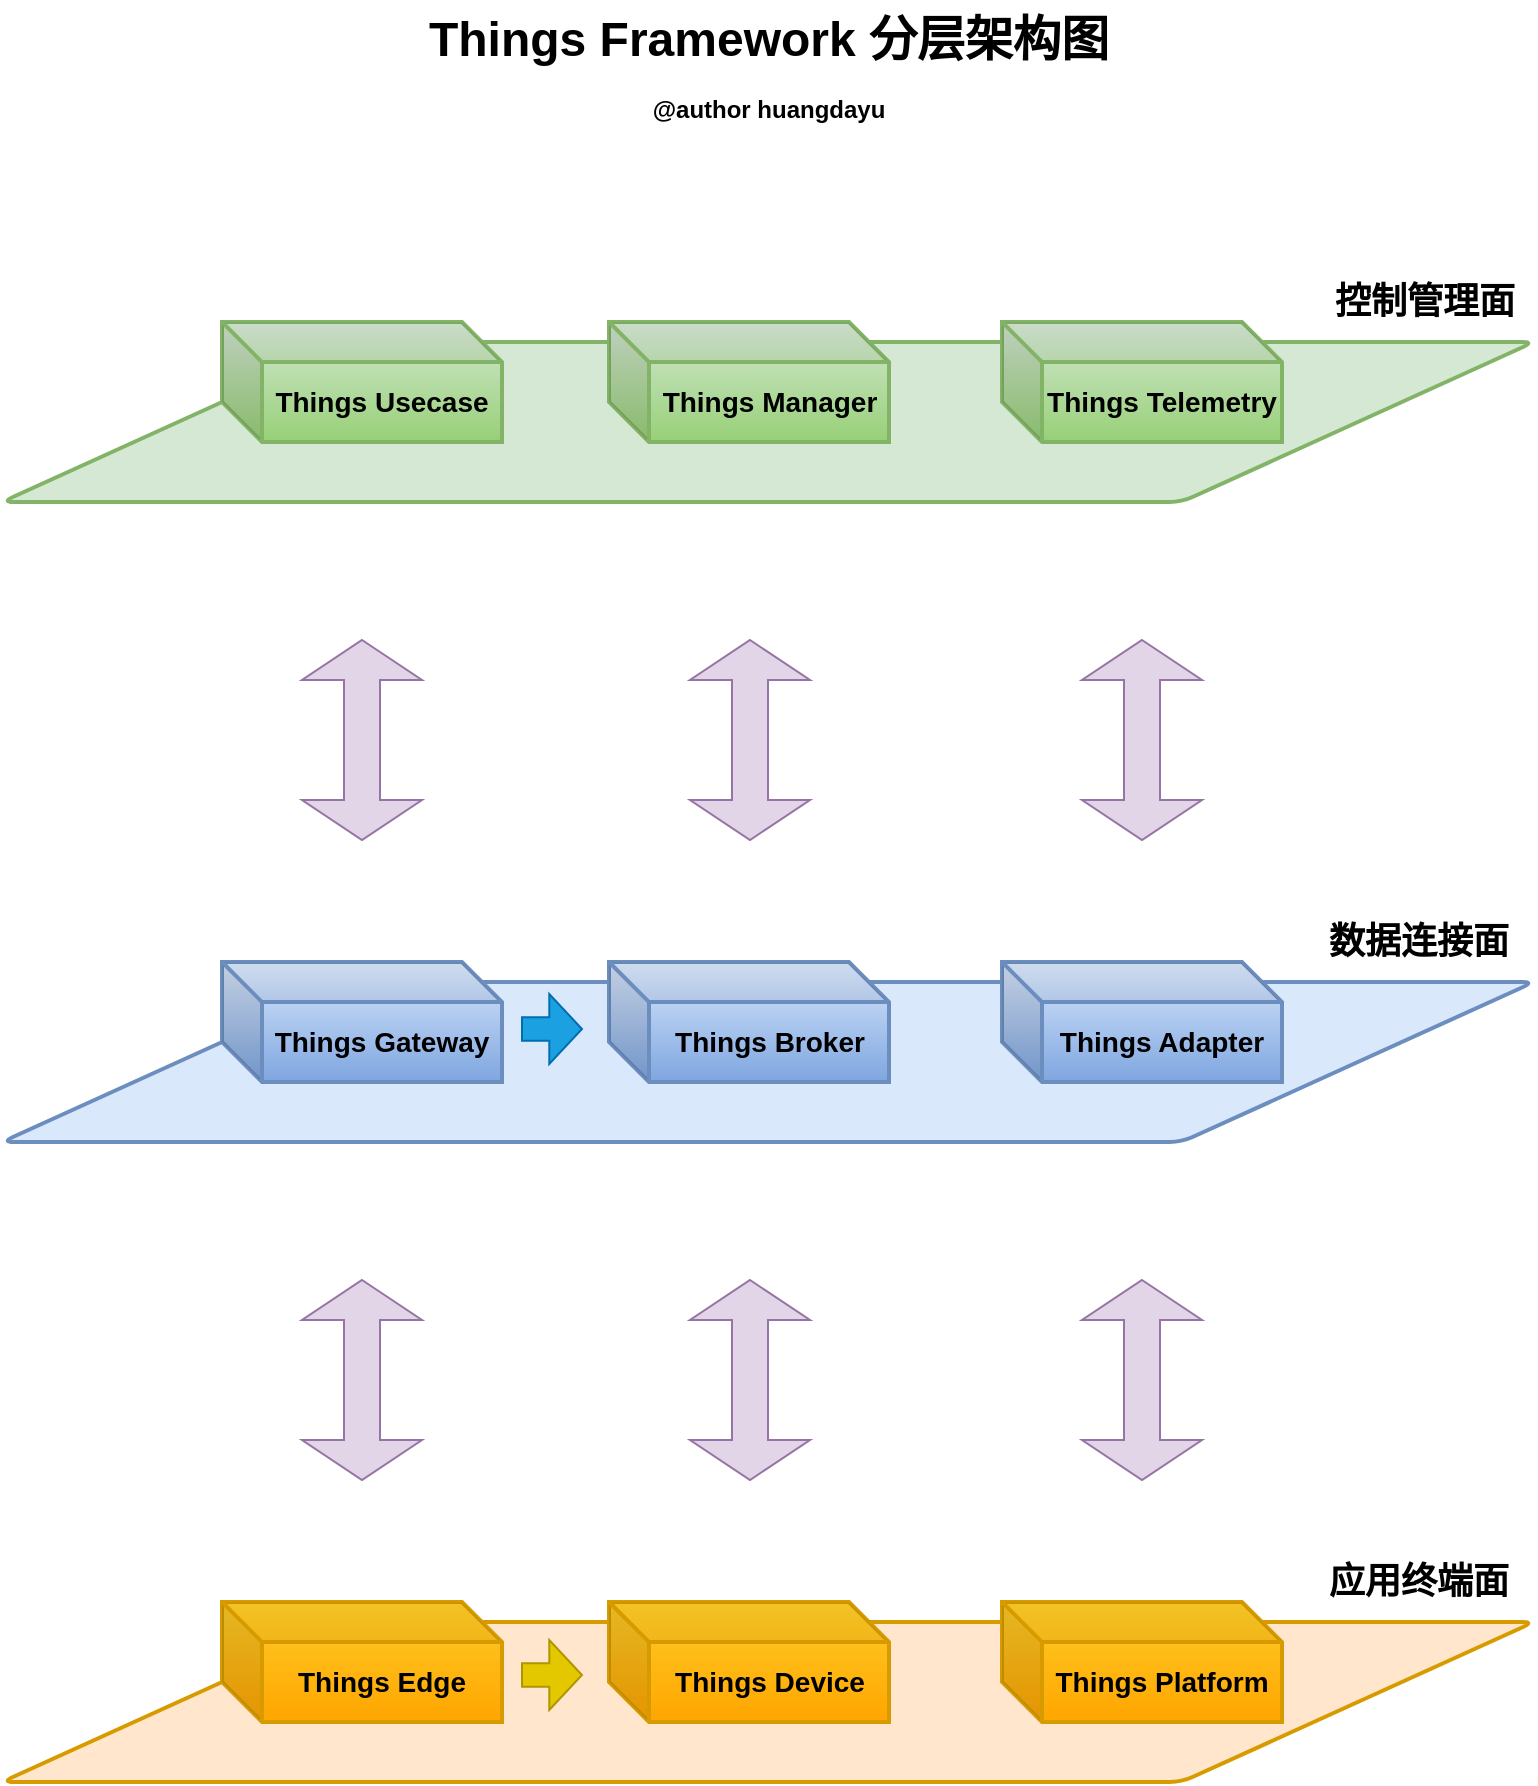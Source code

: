 <mxfile version="24.7.17">
  <diagram name="第 1 页" id="jrrplti-qMfVl9oB4htV">
    <mxGraphModel dx="880" dy="532" grid="1" gridSize="10" guides="1" tooltips="1" connect="1" arrows="1" fold="1" page="1" pageScale="1" pageWidth="827" pageHeight="1169" math="0" shadow="0">
      <root>
        <mxCell id="0" />
        <mxCell id="1" parent="0" />
        <mxCell id="Cz4WvXF1x-Y8xc-7SXyN-2" value="" style="shape=parallelogram;html=1;strokeWidth=2;perimeter=parallelogramPerimeter;whiteSpace=wrap;rounded=1;arcSize=12;size=0.23;direction=west;fillColor=#dae8fc;strokeColor=#6c8ebf;" parent="1" vertex="1">
          <mxGeometry x="40" y="561" width="766" height="80" as="geometry" />
        </mxCell>
        <mxCell id="Cz4WvXF1x-Y8xc-7SXyN-3" value="&lt;b&gt;&lt;font style=&quot;font-size: 18px;&quot;&gt;数据连接面&lt;/font&gt;&lt;/b&gt;" style="text;html=1;align=center;verticalAlign=middle;resizable=0;points=[];autosize=1;strokeColor=none;fillColor=none;" parent="1" vertex="1">
          <mxGeometry x="693" y="521" width="110" height="40" as="geometry" />
        </mxCell>
        <mxCell id="Cz4WvXF1x-Y8xc-7SXyN-9" value="&lt;b&gt;&lt;font style=&quot;font-size: 14px;&quot;&gt;Things Gateway&lt;/font&gt;&lt;/b&gt;" style="shape=cube;whiteSpace=wrap;html=1;boundedLbl=1;backgroundOutline=1;darkOpacity=0.05;darkOpacity2=0.1;strokeWidth=2;fillColor=#dae8fc;gradientColor=#7ea6e0;strokeColor=#6c8ebf;" parent="1" vertex="1">
          <mxGeometry x="150" y="551" width="140" height="60" as="geometry" />
        </mxCell>
        <mxCell id="Cz4WvXF1x-Y8xc-7SXyN-11" value="&lt;b&gt;&lt;font style=&quot;font-size: 14px;&quot;&gt;Things&amp;nbsp;&lt;/font&gt;&lt;/b&gt;&lt;b&gt;&lt;font style=&quot;font-size: 14px;&quot;&gt;Broker&lt;/font&gt;&lt;/b&gt;" style="shape=cube;whiteSpace=wrap;html=1;boundedLbl=1;backgroundOutline=1;darkOpacity=0.05;darkOpacity2=0.1;strokeWidth=2;fillColor=#dae8fc;gradientColor=#7ea6e0;strokeColor=#6c8ebf;" parent="1" vertex="1">
          <mxGeometry x="343.5" y="551" width="140" height="60" as="geometry" />
        </mxCell>
        <mxCell id="Cz4WvXF1x-Y8xc-7SXyN-12" value="&lt;b&gt;&lt;font style=&quot;font-size: 14px;&quot;&gt;Things Adapter&lt;/font&gt;&lt;/b&gt;" style="shape=cube;whiteSpace=wrap;html=1;boundedLbl=1;backgroundOutline=1;darkOpacity=0.05;darkOpacity2=0.1;strokeWidth=2;fillColor=#dae8fc;gradientColor=#7ea6e0;strokeColor=#6c8ebf;" parent="1" vertex="1">
          <mxGeometry x="540" y="551" width="140" height="60" as="geometry" />
        </mxCell>
        <mxCell id="Cz4WvXF1x-Y8xc-7SXyN-14" value="" style="shape=parallelogram;html=1;strokeWidth=2;perimeter=parallelogramPerimeter;whiteSpace=wrap;rounded=1;arcSize=12;size=0.23;direction=west;fillColor=#d5e8d4;strokeColor=#82b366;" parent="1" vertex="1">
          <mxGeometry x="40" y="241" width="766" height="80" as="geometry" />
        </mxCell>
        <mxCell id="Cz4WvXF1x-Y8xc-7SXyN-15" value="&lt;span style=&quot;font-size: 18px;&quot;&gt;&lt;b&gt;控制管理面&lt;/b&gt;&lt;/span&gt;" style="text;html=1;align=center;verticalAlign=middle;resizable=0;points=[];autosize=1;strokeColor=none;fillColor=none;" parent="1" vertex="1">
          <mxGeometry x="696" y="201" width="110" height="40" as="geometry" />
        </mxCell>
        <mxCell id="Cz4WvXF1x-Y8xc-7SXyN-16" value="&lt;b&gt;&lt;font style=&quot;font-size: 14px;&quot;&gt;Things Usecase&lt;/font&gt;&lt;/b&gt;" style="shape=cube;whiteSpace=wrap;html=1;boundedLbl=1;backgroundOutline=1;darkOpacity=0.05;darkOpacity2=0.1;strokeWidth=2;fillColor=#d5e8d4;gradientColor=#97d077;strokeColor=#82b366;" parent="1" vertex="1">
          <mxGeometry x="150" y="231" width="140" height="60" as="geometry" />
        </mxCell>
        <mxCell id="Cz4WvXF1x-Y8xc-7SXyN-17" value="&lt;b&gt;&lt;font style=&quot;font-size: 14px;&quot;&gt;Things Manager&lt;/font&gt;&lt;/b&gt;" style="shape=cube;whiteSpace=wrap;html=1;boundedLbl=1;backgroundOutline=1;darkOpacity=0.05;darkOpacity2=0.1;strokeWidth=2;fillColor=#d5e8d4;gradientColor=#97d077;strokeColor=#82b366;" parent="1" vertex="1">
          <mxGeometry x="343.5" y="231" width="140" height="60" as="geometry" />
        </mxCell>
        <mxCell id="Cz4WvXF1x-Y8xc-7SXyN-18" value="&lt;b&gt;&lt;font style=&quot;font-size: 14px;&quot;&gt;Things&amp;nbsp;&lt;/font&gt;&lt;/b&gt;&lt;b&gt;&lt;font style=&quot;font-size: 14px;&quot;&gt;T&lt;/font&gt;&lt;/b&gt;&lt;span style=&quot;font-size: 14px;&quot;&gt;&lt;b&gt;elemetry&lt;/b&gt;&lt;/span&gt;" style="shape=cube;whiteSpace=wrap;html=1;boundedLbl=1;backgroundOutline=1;darkOpacity=0.05;darkOpacity2=0.1;strokeWidth=2;fillColor=#d5e8d4;gradientColor=#97d077;strokeColor=#82b366;" parent="1" vertex="1">
          <mxGeometry x="540" y="231" width="140" height="60" as="geometry" />
        </mxCell>
        <mxCell id="Cz4WvXF1x-Y8xc-7SXyN-19" value="" style="shape=parallelogram;html=1;strokeWidth=2;perimeter=parallelogramPerimeter;whiteSpace=wrap;rounded=1;arcSize=12;size=0.23;direction=west;fillColor=#ffe6cc;strokeColor=#d79b00;" parent="1" vertex="1">
          <mxGeometry x="40" y="881" width="766" height="80" as="geometry" />
        </mxCell>
        <mxCell id="Cz4WvXF1x-Y8xc-7SXyN-20" value="&lt;b&gt;&lt;font style=&quot;font-size: 18px;&quot;&gt;应用终端面&lt;/font&gt;&lt;/b&gt;" style="text;html=1;align=center;verticalAlign=middle;resizable=0;points=[];autosize=1;strokeColor=none;fillColor=none;" parent="1" vertex="1">
          <mxGeometry x="693" y="841" width="110" height="40" as="geometry" />
        </mxCell>
        <mxCell id="Cz4WvXF1x-Y8xc-7SXyN-21" value="&lt;b&gt;&lt;font style=&quot;font-size: 14px;&quot;&gt;Things Edge&lt;/font&gt;&lt;/b&gt;" style="shape=cube;whiteSpace=wrap;html=1;boundedLbl=1;backgroundOutline=1;darkOpacity=0.05;darkOpacity2=0.1;strokeWidth=2;fillColor=#ffcd28;strokeColor=#d79b00;gradientColor=#ffa500;" parent="1" vertex="1">
          <mxGeometry x="150" y="871" width="140" height="60" as="geometry" />
        </mxCell>
        <mxCell id="Cz4WvXF1x-Y8xc-7SXyN-22" value="&lt;b&gt;&lt;font style=&quot;font-size: 14px;&quot;&gt;Things Device&lt;/font&gt;&lt;/b&gt;" style="shape=cube;whiteSpace=wrap;html=1;boundedLbl=1;backgroundOutline=1;darkOpacity=0.05;darkOpacity2=0.1;strokeWidth=2;fillColor=#ffcd28;strokeColor=#d79b00;gradientColor=#ffa500;" parent="1" vertex="1">
          <mxGeometry x="343.5" y="871" width="140" height="60" as="geometry" />
        </mxCell>
        <mxCell id="Cz4WvXF1x-Y8xc-7SXyN-23" value="&lt;b&gt;&lt;font style=&quot;font-size: 14px;&quot;&gt;Things Platform&lt;/font&gt;&lt;/b&gt;" style="shape=cube;whiteSpace=wrap;html=1;boundedLbl=1;backgroundOutline=1;darkOpacity=0.05;darkOpacity2=0.1;strokeWidth=2;fillColor=#ffcd28;strokeColor=#d79b00;gradientColor=#ffa500;" parent="1" vertex="1">
          <mxGeometry x="540" y="871" width="140" height="60" as="geometry" />
        </mxCell>
        <mxCell id="Cz4WvXF1x-Y8xc-7SXyN-29" value="" style="shape=doubleArrow;direction=south;whiteSpace=wrap;html=1;fillColor=#e1d5e7;strokeColor=#9673a6;" parent="1" vertex="1">
          <mxGeometry x="384" y="710" width="60" height="100" as="geometry" />
        </mxCell>
        <mxCell id="Cz4WvXF1x-Y8xc-7SXyN-30" value="" style="shape=doubleArrow;direction=south;whiteSpace=wrap;html=1;fillColor=#e1d5e7;strokeColor=#9673a6;" parent="1" vertex="1">
          <mxGeometry x="580" y="710" width="60" height="100" as="geometry" />
        </mxCell>
        <mxCell id="Cz4WvXF1x-Y8xc-7SXyN-34" value="" style="shape=doubleArrow;direction=south;whiteSpace=wrap;html=1;fillColor=#e1d5e7;strokeColor=#9673a6;" parent="1" vertex="1">
          <mxGeometry x="384" y="390" width="60" height="100" as="geometry" />
        </mxCell>
        <mxCell id="Cz4WvXF1x-Y8xc-7SXyN-35" value="" style="shape=doubleArrow;direction=south;whiteSpace=wrap;html=1;fillColor=#e1d5e7;strokeColor=#9673a6;" parent="1" vertex="1">
          <mxGeometry x="580" y="390" width="60" height="100" as="geometry" />
        </mxCell>
        <mxCell id="Cz4WvXF1x-Y8xc-7SXyN-40" value="&lt;font style=&quot;font-size: 24px;&quot;&gt;&lt;b&gt;Things Framework 分层架构图&lt;/b&gt;&lt;/font&gt;" style="text;html=1;align=center;verticalAlign=middle;resizable=0;points=[];autosize=1;strokeColor=none;fillColor=none;" parent="1" vertex="1">
          <mxGeometry x="243" y="70" width="360" height="40" as="geometry" />
        </mxCell>
        <mxCell id="Cz4WvXF1x-Y8xc-7SXyN-41" value="&lt;b&gt;@author huangdayu&lt;/b&gt;" style="text;html=1;align=center;verticalAlign=middle;resizable=0;points=[];autosize=1;strokeColor=none;fillColor=none;" parent="1" vertex="1">
          <mxGeometry x="353" y="110" width="140" height="30" as="geometry" />
        </mxCell>
        <mxCell id="Q37sY4xB2lcD9inxCqnd-1" value="" style="shape=doubleArrow;direction=south;whiteSpace=wrap;html=1;fillColor=#e1d5e7;strokeColor=#9673a6;" vertex="1" parent="1">
          <mxGeometry x="190" y="390" width="60" height="100" as="geometry" />
        </mxCell>
        <mxCell id="Q37sY4xB2lcD9inxCqnd-2" value="" style="shape=doubleArrow;direction=south;whiteSpace=wrap;html=1;fillColor=#e1d5e7;strokeColor=#9673a6;" vertex="1" parent="1">
          <mxGeometry x="190" y="710" width="60" height="100" as="geometry" />
        </mxCell>
        <mxCell id="Q37sY4xB2lcD9inxCqnd-3" value="" style="shape=singleArrow;whiteSpace=wrap;html=1;arrowWidth=0.333;arrowSize=0.545;fillColor=#1ba1e2;fontColor=#ffffff;strokeColor=#006EAF;" vertex="1" parent="1">
          <mxGeometry x="300" y="567" width="30" height="35" as="geometry" />
        </mxCell>
        <mxCell id="Q37sY4xB2lcD9inxCqnd-4" value="" style="shape=singleArrow;whiteSpace=wrap;html=1;arrowWidth=0.333;arrowSize=0.545;fillColor=#e3c800;strokeColor=#B09500;fontColor=#000000;" vertex="1" parent="1">
          <mxGeometry x="300" y="890" width="30" height="35" as="geometry" />
        </mxCell>
      </root>
    </mxGraphModel>
  </diagram>
</mxfile>
